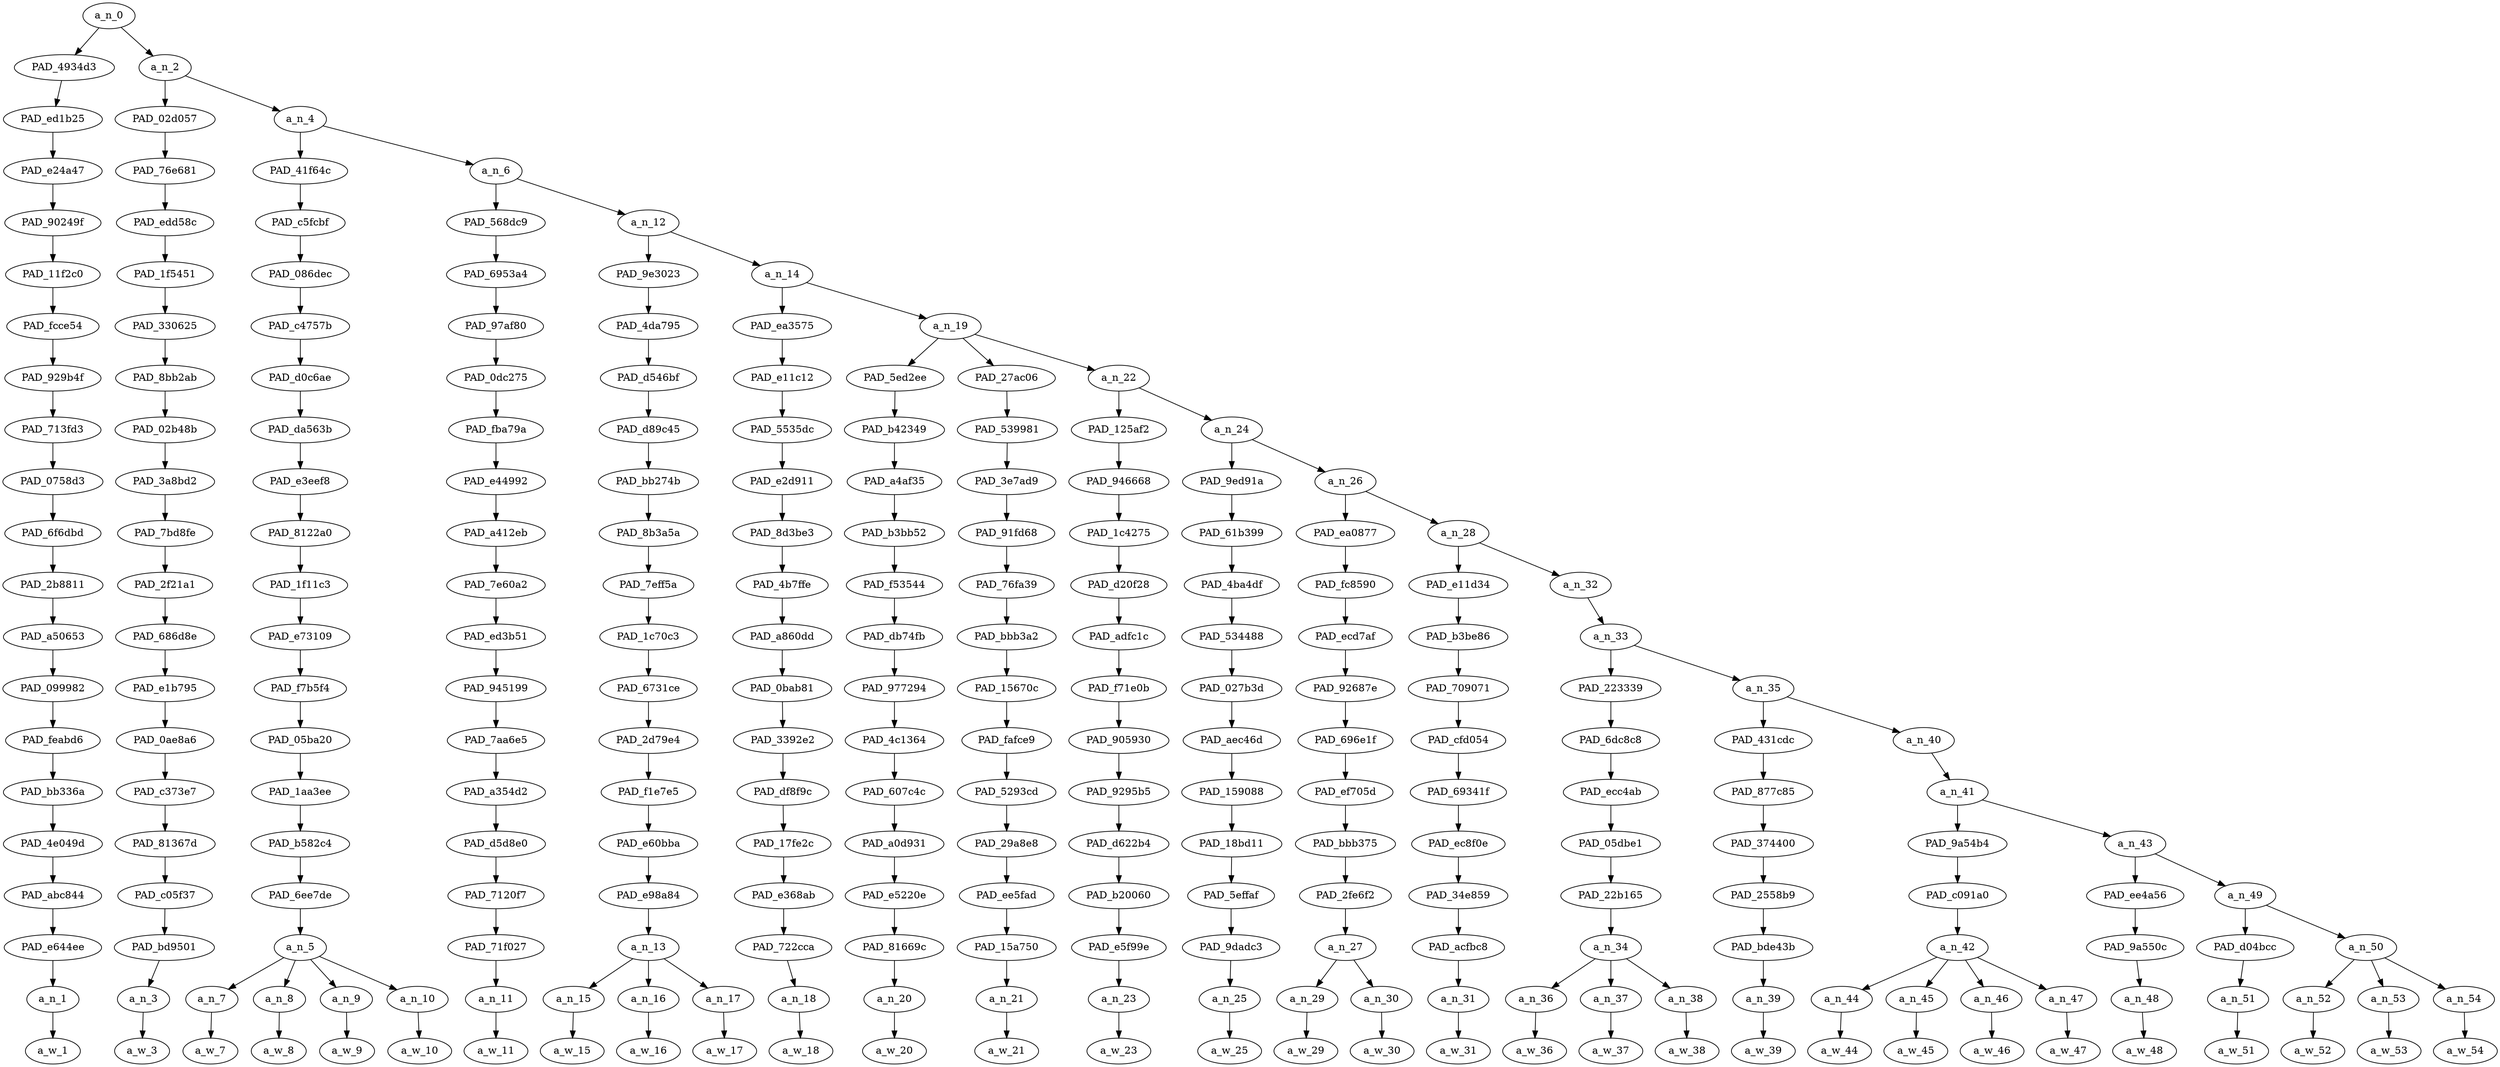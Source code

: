 strict digraph "" {
	a_n_0	[div_dir=1,
		index=0,
		level=20,
		pos="1.6631266276041665,20!",
		text_span="[0, 1, 2, 3, 4, 5, 6, 7, 8, 9, 10, 11, 12, 13, 14, 15, 16, 17, 18, 19, 20, 21, 22, 23, 24, 25, 26, 27, 28, 29, 30]",
		value=0.99999999];
	PAD_4934d3	[div_dir=1,
		index=0,
		level=19,
		pos="0.0,19!",
		text_span="[0]",
		value=0.03347129];
	a_n_0 -> PAD_4934d3;
	a_n_2	[div_dir=1,
		index=1,
		level=19,
		pos="3.326253255208333,19!",
		text_span="[1, 2, 3, 4, 5, 6, 7, 8, 9, 10, 11, 12, 13, 14, 15, 16, 17, 18, 19, 20, 21, 22, 23, 24, 25, 26, 27, 28, 29, 30]",
		value=0.96567402];
	a_n_0 -> a_n_2;
	PAD_ed1b25	[div_dir=1,
		index=0,
		level=18,
		pos="0.0,18!",
		text_span="[0]",
		value=0.03347129];
	PAD_4934d3 -> PAD_ed1b25;
	PAD_e24a47	[div_dir=1,
		index=0,
		level=17,
		pos="0.0,17!",
		text_span="[0]",
		value=0.03347129];
	PAD_ed1b25 -> PAD_e24a47;
	PAD_90249f	[div_dir=1,
		index=0,
		level=16,
		pos="0.0,16!",
		text_span="[0]",
		value=0.03347129];
	PAD_e24a47 -> PAD_90249f;
	PAD_11f2c0	[div_dir=1,
		index=0,
		level=15,
		pos="0.0,15!",
		text_span="[0]",
		value=0.03347129];
	PAD_90249f -> PAD_11f2c0;
	PAD_fcce54	[div_dir=1,
		index=0,
		level=14,
		pos="0.0,14!",
		text_span="[0]",
		value=0.03347129];
	PAD_11f2c0 -> PAD_fcce54;
	PAD_929b4f	[div_dir=1,
		index=0,
		level=13,
		pos="0.0,13!",
		text_span="[0]",
		value=0.03347129];
	PAD_fcce54 -> PAD_929b4f;
	PAD_713fd3	[div_dir=1,
		index=0,
		level=12,
		pos="0.0,12!",
		text_span="[0]",
		value=0.03347129];
	PAD_929b4f -> PAD_713fd3;
	PAD_0758d3	[div_dir=1,
		index=0,
		level=11,
		pos="0.0,11!",
		text_span="[0]",
		value=0.03347129];
	PAD_713fd3 -> PAD_0758d3;
	PAD_6f6dbd	[div_dir=1,
		index=0,
		level=10,
		pos="0.0,10!",
		text_span="[0]",
		value=0.03347129];
	PAD_0758d3 -> PAD_6f6dbd;
	PAD_2b8811	[div_dir=1,
		index=0,
		level=9,
		pos="0.0,9!",
		text_span="[0]",
		value=0.03347129];
	PAD_6f6dbd -> PAD_2b8811;
	PAD_a50653	[div_dir=1,
		index=0,
		level=8,
		pos="0.0,8!",
		text_span="[0]",
		value=0.03347129];
	PAD_2b8811 -> PAD_a50653;
	PAD_099982	[div_dir=1,
		index=0,
		level=7,
		pos="0.0,7!",
		text_span="[0]",
		value=0.03347129];
	PAD_a50653 -> PAD_099982;
	PAD_feabd6	[div_dir=1,
		index=0,
		level=6,
		pos="0.0,6!",
		text_span="[0]",
		value=0.03347129];
	PAD_099982 -> PAD_feabd6;
	PAD_bb336a	[div_dir=1,
		index=0,
		level=5,
		pos="0.0,5!",
		text_span="[0]",
		value=0.03347129];
	PAD_feabd6 -> PAD_bb336a;
	PAD_4e049d	[div_dir=1,
		index=0,
		level=4,
		pos="0.0,4!",
		text_span="[0]",
		value=0.03347129];
	PAD_bb336a -> PAD_4e049d;
	PAD_abc844	[div_dir=1,
		index=0,
		level=3,
		pos="0.0,3!",
		text_span="[0]",
		value=0.03347129];
	PAD_4e049d -> PAD_abc844;
	PAD_e644ee	[div_dir=1,
		index=0,
		level=2,
		pos="0.0,2!",
		text_span="[0]",
		value=0.03347129];
	PAD_abc844 -> PAD_e644ee;
	a_n_1	[div_dir=1,
		index=0,
		level=1,
		pos="0.0,1!",
		text_span="[0]",
		value=0.03347129];
	PAD_e644ee -> a_n_1;
	a_w_1	[div_dir=0,
		index=0,
		level=0,
		pos="0,0!",
		text_span="[0]",
		value=baby];
	a_n_1 -> a_w_1;
	PAD_02d057	[div_dir=1,
		index=1,
		level=18,
		pos="1.0,18!",
		text_span="[1]",
		value=0.02713193];
	a_n_2 -> PAD_02d057;
	a_n_4	[div_dir=1,
		index=2,
		level=18,
		pos="5.652506510416666,18!",
		text_span="[2, 3, 4, 5, 6, 7, 8, 9, 10, 11, 12, 13, 14, 15, 16, 17, 18, 19, 20, 21, 22, 23, 24, 25, 26, 27, 28, 29, 30]",
		value=0.93770638];
	a_n_2 -> a_n_4;
	PAD_76e681	[div_dir=1,
		index=1,
		level=17,
		pos="1.0,17!",
		text_span="[1]",
		value=0.02713193];
	PAD_02d057 -> PAD_76e681;
	PAD_edd58c	[div_dir=1,
		index=1,
		level=16,
		pos="1.0,16!",
		text_span="[1]",
		value=0.02713193];
	PAD_76e681 -> PAD_edd58c;
	PAD_1f5451	[div_dir=1,
		index=1,
		level=15,
		pos="1.0,15!",
		text_span="[1]",
		value=0.02713193];
	PAD_edd58c -> PAD_1f5451;
	PAD_330625	[div_dir=1,
		index=1,
		level=14,
		pos="1.0,14!",
		text_span="[1]",
		value=0.02713193];
	PAD_1f5451 -> PAD_330625;
	PAD_8bb2ab	[div_dir=1,
		index=1,
		level=13,
		pos="1.0,13!",
		text_span="[1]",
		value=0.02713193];
	PAD_330625 -> PAD_8bb2ab;
	PAD_02b48b	[div_dir=1,
		index=1,
		level=12,
		pos="1.0,12!",
		text_span="[1]",
		value=0.02713193];
	PAD_8bb2ab -> PAD_02b48b;
	PAD_3a8bd2	[div_dir=1,
		index=1,
		level=11,
		pos="1.0,11!",
		text_span="[1]",
		value=0.02713193];
	PAD_02b48b -> PAD_3a8bd2;
	PAD_7bd8fe	[div_dir=1,
		index=1,
		level=10,
		pos="1.0,10!",
		text_span="[1]",
		value=0.02713193];
	PAD_3a8bd2 -> PAD_7bd8fe;
	PAD_2f21a1	[div_dir=1,
		index=1,
		level=9,
		pos="1.0,9!",
		text_span="[1]",
		value=0.02713193];
	PAD_7bd8fe -> PAD_2f21a1;
	PAD_686d8e	[div_dir=1,
		index=1,
		level=8,
		pos="1.0,8!",
		text_span="[1]",
		value=0.02713193];
	PAD_2f21a1 -> PAD_686d8e;
	PAD_e1b795	[div_dir=1,
		index=1,
		level=7,
		pos="1.0,7!",
		text_span="[1]",
		value=0.02713193];
	PAD_686d8e -> PAD_e1b795;
	PAD_0ae8a6	[div_dir=1,
		index=1,
		level=6,
		pos="1.0,6!",
		text_span="[1]",
		value=0.02713193];
	PAD_e1b795 -> PAD_0ae8a6;
	PAD_c373e7	[div_dir=1,
		index=1,
		level=5,
		pos="1.0,5!",
		text_span="[1]",
		value=0.02713193];
	PAD_0ae8a6 -> PAD_c373e7;
	PAD_81367d	[div_dir=1,
		index=1,
		level=4,
		pos="1.0,4!",
		text_span="[1]",
		value=0.02713193];
	PAD_c373e7 -> PAD_81367d;
	PAD_c05f37	[div_dir=1,
		index=1,
		level=3,
		pos="1.0,3!",
		text_span="[1]",
		value=0.02713193];
	PAD_81367d -> PAD_c05f37;
	PAD_bd9501	[div_dir=1,
		index=1,
		level=2,
		pos="1.0,2!",
		text_span="[1]",
		value=0.02713193];
	PAD_c05f37 -> PAD_bd9501;
	a_n_3	[div_dir=1,
		index=1,
		level=1,
		pos="1.0,1!",
		text_span="[1]",
		value=0.02713193];
	PAD_bd9501 -> a_n_3;
	a_w_3	[div_dir=0,
		index=1,
		level=0,
		pos="1,0!",
		text_span="[1]",
		value=was];
	a_n_3 -> a_w_3;
	PAD_41f64c	[div_dir=1,
		index=2,
		level=17,
		pos="3.5,17!",
		text_span="[2, 3, 4, 5]",
		value=0.14845388];
	a_n_4 -> PAD_41f64c;
	a_n_6	[div_dir=1,
		index=3,
		level=17,
		pos="7.805013020833333,17!",
		text_span="[6, 7, 8, 9, 10, 11, 12, 13, 14, 15, 16, 17, 18, 19, 20, 21, 22, 23, 24, 25, 26, 27, 28, 29, 30]",
		value=0.78841274];
	a_n_4 -> a_n_6;
	PAD_c5fcbf	[div_dir=1,
		index=2,
		level=16,
		pos="3.5,16!",
		text_span="[2, 3, 4, 5]",
		value=0.14845388];
	PAD_41f64c -> PAD_c5fcbf;
	PAD_086dec	[div_dir=1,
		index=2,
		level=15,
		pos="3.5,15!",
		text_span="[2, 3, 4, 5]",
		value=0.14845388];
	PAD_c5fcbf -> PAD_086dec;
	PAD_c4757b	[div_dir=1,
		index=2,
		level=14,
		pos="3.5,14!",
		text_span="[2, 3, 4, 5]",
		value=0.14845388];
	PAD_086dec -> PAD_c4757b;
	PAD_d0c6ae	[div_dir=1,
		index=2,
		level=13,
		pos="3.5,13!",
		text_span="[2, 3, 4, 5]",
		value=0.14845388];
	PAD_c4757b -> PAD_d0c6ae;
	PAD_da563b	[div_dir=1,
		index=2,
		level=12,
		pos="3.5,12!",
		text_span="[2, 3, 4, 5]",
		value=0.14845388];
	PAD_d0c6ae -> PAD_da563b;
	PAD_e3eef8	[div_dir=1,
		index=2,
		level=11,
		pos="3.5,11!",
		text_span="[2, 3, 4, 5]",
		value=0.14845388];
	PAD_da563b -> PAD_e3eef8;
	PAD_8122a0	[div_dir=1,
		index=2,
		level=10,
		pos="3.5,10!",
		text_span="[2, 3, 4, 5]",
		value=0.14845388];
	PAD_e3eef8 -> PAD_8122a0;
	PAD_1f11c3	[div_dir=1,
		index=2,
		level=9,
		pos="3.5,9!",
		text_span="[2, 3, 4, 5]",
		value=0.14845388];
	PAD_8122a0 -> PAD_1f11c3;
	PAD_e73109	[div_dir=1,
		index=2,
		level=8,
		pos="3.5,8!",
		text_span="[2, 3, 4, 5]",
		value=0.14845388];
	PAD_1f11c3 -> PAD_e73109;
	PAD_f7b5f4	[div_dir=1,
		index=2,
		level=7,
		pos="3.5,7!",
		text_span="[2, 3, 4, 5]",
		value=0.14845388];
	PAD_e73109 -> PAD_f7b5f4;
	PAD_05ba20	[div_dir=1,
		index=2,
		level=6,
		pos="3.5,6!",
		text_span="[2, 3, 4, 5]",
		value=0.14845388];
	PAD_f7b5f4 -> PAD_05ba20;
	PAD_1aa3ee	[div_dir=1,
		index=2,
		level=5,
		pos="3.5,5!",
		text_span="[2, 3, 4, 5]",
		value=0.14845388];
	PAD_05ba20 -> PAD_1aa3ee;
	PAD_b582c4	[div_dir=1,
		index=2,
		level=4,
		pos="3.5,4!",
		text_span="[2, 3, 4, 5]",
		value=0.14845388];
	PAD_1aa3ee -> PAD_b582c4;
	PAD_6ee7de	[div_dir=1,
		index=2,
		level=3,
		pos="3.5,3!",
		text_span="[2, 3, 4, 5]",
		value=0.14845388];
	PAD_b582c4 -> PAD_6ee7de;
	a_n_5	[div_dir=1,
		index=2,
		level=2,
		pos="3.5,2!",
		text_span="[2, 3, 4, 5]",
		value=0.14845388];
	PAD_6ee7de -> a_n_5;
	a_n_7	[div_dir=1,
		index=2,
		level=1,
		pos="2.0,1!",
		text_span="[2]",
		value=0.02614039];
	a_n_5 -> a_n_7;
	a_n_8	[div_dir=-1,
		index=3,
		level=1,
		pos="3.0,1!",
		text_span="[3]",
		value=0.03850907];
	a_n_5 -> a_n_8;
	a_n_9	[div_dir=1,
		index=4,
		level=1,
		pos="4.0,1!",
		text_span="[4]",
		value=0.05440895];
	a_n_5 -> a_n_9;
	a_n_10	[div_dir=1,
		index=5,
		level=1,
		pos="5.0,1!",
		text_span="[5]",
		value=0.02909021];
	a_n_5 -> a_n_10;
	a_w_7	[div_dir=0,
		index=2,
		level=0,
		pos="2,0!",
		text_span="[2]",
		value=a];
	a_n_7 -> a_w_7;
	a_w_8	[div_dir=0,
		index=3,
		level=0,
		pos="3,0!",
		text_span="[3]",
		value=black];
	a_n_8 -> a_w_8;
	a_w_9	[div_dir=0,
		index=4,
		level=0,
		pos="4,0!",
		text_span="[4]",
		value=sheep];
	a_n_9 -> a_w_9;
	a_w_10	[div_dir=0,
		index=5,
		level=0,
		pos="5,0!",
		text_span="[5]",
		value=baby1];
	a_n_10 -> a_w_10;
	PAD_568dc9	[div_dir=1,
		index=3,
		level=16,
		pos="6.0,16!",
		text_span="[6]",
		value=0.02156317];
	a_n_6 -> PAD_568dc9;
	a_n_12	[div_dir=1,
		index=4,
		level=16,
		pos="9.610026041666666,16!",
		text_span="[7, 8, 9, 10, 11, 12, 13, 14, 15, 16, 17, 18, 19, 20, 21, 22, 23, 24, 25, 26, 27, 28, 29, 30]",
		value=0.76606726];
	a_n_6 -> a_n_12;
	PAD_6953a4	[div_dir=1,
		index=3,
		level=15,
		pos="6.0,15!",
		text_span="[6]",
		value=0.02156317];
	PAD_568dc9 -> PAD_6953a4;
	PAD_97af80	[div_dir=1,
		index=3,
		level=14,
		pos="6.0,14!",
		text_span="[6]",
		value=0.02156317];
	PAD_6953a4 -> PAD_97af80;
	PAD_0dc275	[div_dir=1,
		index=3,
		level=13,
		pos="6.0,13!",
		text_span="[6]",
		value=0.02156317];
	PAD_97af80 -> PAD_0dc275;
	PAD_fba79a	[div_dir=1,
		index=3,
		level=12,
		pos="6.0,12!",
		text_span="[6]",
		value=0.02156317];
	PAD_0dc275 -> PAD_fba79a;
	PAD_e44992	[div_dir=1,
		index=3,
		level=11,
		pos="6.0,11!",
		text_span="[6]",
		value=0.02156317];
	PAD_fba79a -> PAD_e44992;
	PAD_a412eb	[div_dir=1,
		index=3,
		level=10,
		pos="6.0,10!",
		text_span="[6]",
		value=0.02156317];
	PAD_e44992 -> PAD_a412eb;
	PAD_7e60a2	[div_dir=1,
		index=3,
		level=9,
		pos="6.0,9!",
		text_span="[6]",
		value=0.02156317];
	PAD_a412eb -> PAD_7e60a2;
	PAD_ed3b51	[div_dir=1,
		index=3,
		level=8,
		pos="6.0,8!",
		text_span="[6]",
		value=0.02156317];
	PAD_7e60a2 -> PAD_ed3b51;
	PAD_945199	[div_dir=1,
		index=3,
		level=7,
		pos="6.0,7!",
		text_span="[6]",
		value=0.02156317];
	PAD_ed3b51 -> PAD_945199;
	PAD_7aa6e5	[div_dir=1,
		index=3,
		level=6,
		pos="6.0,6!",
		text_span="[6]",
		value=0.02156317];
	PAD_945199 -> PAD_7aa6e5;
	PAD_a354d2	[div_dir=1,
		index=3,
		level=5,
		pos="6.0,5!",
		text_span="[6]",
		value=0.02156317];
	PAD_7aa6e5 -> PAD_a354d2;
	PAD_d5d8e0	[div_dir=1,
		index=3,
		level=4,
		pos="6.0,4!",
		text_span="[6]",
		value=0.02156317];
	PAD_a354d2 -> PAD_d5d8e0;
	PAD_7120f7	[div_dir=1,
		index=3,
		level=3,
		pos="6.0,3!",
		text_span="[6]",
		value=0.02156317];
	PAD_d5d8e0 -> PAD_7120f7;
	PAD_71f027	[div_dir=1,
		index=3,
		level=2,
		pos="6.0,2!",
		text_span="[6]",
		value=0.02156317];
	PAD_7120f7 -> PAD_71f027;
	a_n_11	[div_dir=1,
		index=6,
		level=1,
		pos="6.0,1!",
		text_span="[6]",
		value=0.02156317];
	PAD_71f027 -> a_n_11;
	a_w_11	[div_dir=0,
		index=6,
		level=0,
		pos="6,0!",
		text_span="[6]",
		value=was1];
	a_n_11 -> a_w_11;
	PAD_9e3023	[div_dir=1,
		index=4,
		level=15,
		pos="8.0,15!",
		text_span="[7, 8, 9]",
		value=0.08867391];
	a_n_12 -> PAD_9e3023;
	a_n_14	[div_dir=1,
		index=5,
		level=15,
		pos="11.220052083333332,15!",
		text_span="[10, 11, 12, 13, 14, 15, 16, 17, 18, 19, 20, 21, 22, 23, 24, 25, 26, 27, 28, 29, 30]",
		value=0.67660207];
	a_n_12 -> a_n_14;
	PAD_4da795	[div_dir=1,
		index=4,
		level=14,
		pos="8.0,14!",
		text_span="[7, 8, 9]",
		value=0.08867391];
	PAD_9e3023 -> PAD_4da795;
	PAD_d546bf	[div_dir=1,
		index=4,
		level=13,
		pos="8.0,13!",
		text_span="[7, 8, 9]",
		value=0.08867391];
	PAD_4da795 -> PAD_d546bf;
	PAD_d89c45	[div_dir=1,
		index=4,
		level=12,
		pos="8.0,12!",
		text_span="[7, 8, 9]",
		value=0.08867391];
	PAD_d546bf -> PAD_d89c45;
	PAD_bb274b	[div_dir=1,
		index=4,
		level=11,
		pos="8.0,11!",
		text_span="[7, 8, 9]",
		value=0.08867391];
	PAD_d89c45 -> PAD_bb274b;
	PAD_8b3a5a	[div_dir=1,
		index=4,
		level=10,
		pos="8.0,10!",
		text_span="[7, 8, 9]",
		value=0.08867391];
	PAD_bb274b -> PAD_8b3a5a;
	PAD_7eff5a	[div_dir=1,
		index=4,
		level=9,
		pos="8.0,9!",
		text_span="[7, 8, 9]",
		value=0.08867391];
	PAD_8b3a5a -> PAD_7eff5a;
	PAD_1c70c3	[div_dir=1,
		index=4,
		level=8,
		pos="8.0,8!",
		text_span="[7, 8, 9]",
		value=0.08867391];
	PAD_7eff5a -> PAD_1c70c3;
	PAD_6731ce	[div_dir=1,
		index=4,
		level=7,
		pos="8.0,7!",
		text_span="[7, 8, 9]",
		value=0.08867391];
	PAD_1c70c3 -> PAD_6731ce;
	PAD_2d79e4	[div_dir=1,
		index=4,
		level=6,
		pos="8.0,6!",
		text_span="[7, 8, 9]",
		value=0.08867391];
	PAD_6731ce -> PAD_2d79e4;
	PAD_f1e7e5	[div_dir=1,
		index=4,
		level=5,
		pos="8.0,5!",
		text_span="[7, 8, 9]",
		value=0.08867391];
	PAD_2d79e4 -> PAD_f1e7e5;
	PAD_e60bba	[div_dir=1,
		index=4,
		level=4,
		pos="8.0,4!",
		text_span="[7, 8, 9]",
		value=0.08867391];
	PAD_f1e7e5 -> PAD_e60bba;
	PAD_e98a84	[div_dir=1,
		index=4,
		level=3,
		pos="8.0,3!",
		text_span="[7, 8, 9]",
		value=0.08867391];
	PAD_e60bba -> PAD_e98a84;
	a_n_13	[div_dir=1,
		index=4,
		level=2,
		pos="8.0,2!",
		text_span="[7, 8, 9]",
		value=0.08867391];
	PAD_e98a84 -> a_n_13;
	a_n_15	[div_dir=1,
		index=7,
		level=1,
		pos="7.0,1!",
		text_span="[7]",
		value=0.01910100];
	a_n_13 -> a_n_15;
	a_n_16	[div_dir=1,
		index=8,
		level=1,
		pos="8.0,1!",
		text_span="[8]",
		value=0.04091046];
	a_n_13 -> a_n_16;
	a_n_17	[div_dir=1,
		index=9,
		level=1,
		pos="9.0,1!",
		text_span="[9]",
		value=0.02831493];
	a_n_13 -> a_n_17;
	a_w_15	[div_dir=0,
		index=7,
		level=0,
		pos="7,0!",
		text_span="[7]",
		value=a1];
	a_n_15 -> a_w_15;
	a_w_16	[div_dir=0,
		index=8,
		level=0,
		pos="8,0!",
		text_span="[8]",
		value=whore];
	a_n_16 -> a_w_16;
	a_w_17	[div_dir=0,
		index=9,
		level=0,
		pos="9,0!",
		text_span="[9]",
		value=baby2];
	a_n_17 -> a_w_17;
	PAD_ea3575	[div_dir=1,
		index=5,
		level=14,
		pos="10.0,14!",
		text_span="[10]",
		value=0.02346395];
	a_n_14 -> PAD_ea3575;
	a_n_19	[div_dir=1,
		index=6,
		level=14,
		pos="12.440104166666666,14!",
		text_span="[11, 12, 13, 14, 15, 16, 17, 18, 19, 20, 21, 22, 23, 24, 25, 26, 27, 28, 29, 30]",
		value=0.65242226];
	a_n_14 -> a_n_19;
	PAD_e11c12	[div_dir=1,
		index=5,
		level=13,
		pos="10.0,13!",
		text_span="[10]",
		value=0.02346395];
	PAD_ea3575 -> PAD_e11c12;
	PAD_5535dc	[div_dir=1,
		index=5,
		level=12,
		pos="10.0,12!",
		text_span="[10]",
		value=0.02346395];
	PAD_e11c12 -> PAD_5535dc;
	PAD_e2d911	[div_dir=1,
		index=5,
		level=11,
		pos="10.0,11!",
		text_span="[10]",
		value=0.02346395];
	PAD_5535dc -> PAD_e2d911;
	PAD_8d3be3	[div_dir=1,
		index=5,
		level=10,
		pos="10.0,10!",
		text_span="[10]",
		value=0.02346395];
	PAD_e2d911 -> PAD_8d3be3;
	PAD_4b7ffe	[div_dir=1,
		index=5,
		level=9,
		pos="10.0,9!",
		text_span="[10]",
		value=0.02346395];
	PAD_8d3be3 -> PAD_4b7ffe;
	PAD_a860dd	[div_dir=1,
		index=5,
		level=8,
		pos="10.0,8!",
		text_span="[10]",
		value=0.02346395];
	PAD_4b7ffe -> PAD_a860dd;
	PAD_0bab81	[div_dir=1,
		index=5,
		level=7,
		pos="10.0,7!",
		text_span="[10]",
		value=0.02346395];
	PAD_a860dd -> PAD_0bab81;
	PAD_3392e2	[div_dir=1,
		index=5,
		level=6,
		pos="10.0,6!",
		text_span="[10]",
		value=0.02346395];
	PAD_0bab81 -> PAD_3392e2;
	PAD_df8f9c	[div_dir=1,
		index=5,
		level=5,
		pos="10.0,5!",
		text_span="[10]",
		value=0.02346395];
	PAD_3392e2 -> PAD_df8f9c;
	PAD_17fe2c	[div_dir=1,
		index=5,
		level=4,
		pos="10.0,4!",
		text_span="[10]",
		value=0.02346395];
	PAD_df8f9c -> PAD_17fe2c;
	PAD_e368ab	[div_dir=1,
		index=5,
		level=3,
		pos="10.0,3!",
		text_span="[10]",
		value=0.02346395];
	PAD_17fe2c -> PAD_e368ab;
	PAD_722cca	[div_dir=1,
		index=5,
		level=2,
		pos="10.0,2!",
		text_span="[10]",
		value=0.02346395];
	PAD_e368ab -> PAD_722cca;
	a_n_18	[div_dir=1,
		index=10,
		level=1,
		pos="10.0,1!",
		text_span="[10]",
		value=0.02346395];
	PAD_722cca -> a_n_18;
	a_w_18	[div_dir=0,
		index=10,
		level=0,
		pos="10,0!",
		text_span="[10]",
		value=gotten];
	a_n_18 -> a_w_18;
	PAD_5ed2ee	[div_dir=1,
		index=6,
		level=13,
		pos="11.0,13!",
		text_span="[11]",
		value=0.02164748];
	a_n_19 -> PAD_5ed2ee;
	PAD_27ac06	[div_dir=1,
		index=7,
		level=13,
		pos="12.0,13!",
		text_span="[12]",
		value=0.01948332];
	a_n_19 -> PAD_27ac06;
	a_n_22	[div_dir=1,
		index=8,
		level=13,
		pos="14.3203125,13!",
		text_span="[13, 14, 15, 16, 17, 18, 19, 20, 21, 22, 23, 24, 25, 26, 27, 28, 29, 30]",
		value=0.61056722];
	a_n_19 -> a_n_22;
	PAD_b42349	[div_dir=1,
		index=6,
		level=12,
		pos="11.0,12!",
		text_span="[11]",
		value=0.02164748];
	PAD_5ed2ee -> PAD_b42349;
	PAD_a4af35	[div_dir=1,
		index=6,
		level=11,
		pos="11.0,11!",
		text_span="[11]",
		value=0.02164748];
	PAD_b42349 -> PAD_a4af35;
	PAD_b3bb52	[div_dir=1,
		index=6,
		level=10,
		pos="11.0,10!",
		text_span="[11]",
		value=0.02164748];
	PAD_a4af35 -> PAD_b3bb52;
	PAD_f53544	[div_dir=1,
		index=6,
		level=9,
		pos="11.0,9!",
		text_span="[11]",
		value=0.02164748];
	PAD_b3bb52 -> PAD_f53544;
	PAD_db74fb	[div_dir=1,
		index=6,
		level=8,
		pos="11.0,8!",
		text_span="[11]",
		value=0.02164748];
	PAD_f53544 -> PAD_db74fb;
	PAD_977294	[div_dir=1,
		index=6,
		level=7,
		pos="11.0,7!",
		text_span="[11]",
		value=0.02164748];
	PAD_db74fb -> PAD_977294;
	PAD_4c1364	[div_dir=1,
		index=6,
		level=6,
		pos="11.0,6!",
		text_span="[11]",
		value=0.02164748];
	PAD_977294 -> PAD_4c1364;
	PAD_607c4c	[div_dir=1,
		index=6,
		level=5,
		pos="11.0,5!",
		text_span="[11]",
		value=0.02164748];
	PAD_4c1364 -> PAD_607c4c;
	PAD_a0d931	[div_dir=1,
		index=6,
		level=4,
		pos="11.0,4!",
		text_span="[11]",
		value=0.02164748];
	PAD_607c4c -> PAD_a0d931;
	PAD_e5220e	[div_dir=1,
		index=6,
		level=3,
		pos="11.0,3!",
		text_span="[11]",
		value=0.02164748];
	PAD_a0d931 -> PAD_e5220e;
	PAD_81669c	[div_dir=1,
		index=6,
		level=2,
		pos="11.0,2!",
		text_span="[11]",
		value=0.02164748];
	PAD_e5220e -> PAD_81669c;
	a_n_20	[div_dir=1,
		index=11,
		level=1,
		pos="11.0,1!",
		text_span="[11]",
		value=0.02164748];
	PAD_81669c -> a_n_20;
	a_w_20	[div_dir=0,
		index=11,
		level=0,
		pos="11,0!",
		text_span="[11]",
		value=big];
	a_n_20 -> a_w_20;
	PAD_539981	[div_dir=1,
		index=7,
		level=12,
		pos="12.0,12!",
		text_span="[12]",
		value=0.01948332];
	PAD_27ac06 -> PAD_539981;
	PAD_3e7ad9	[div_dir=1,
		index=7,
		level=11,
		pos="12.0,11!",
		text_span="[12]",
		value=0.01948332];
	PAD_539981 -> PAD_3e7ad9;
	PAD_91fd68	[div_dir=1,
		index=7,
		level=10,
		pos="12.0,10!",
		text_span="[12]",
		value=0.01948332];
	PAD_3e7ad9 -> PAD_91fd68;
	PAD_76fa39	[div_dir=1,
		index=7,
		level=9,
		pos="12.0,9!",
		text_span="[12]",
		value=0.01948332];
	PAD_91fd68 -> PAD_76fa39;
	PAD_bbb3a2	[div_dir=1,
		index=7,
		level=8,
		pos="12.0,8!",
		text_span="[12]",
		value=0.01948332];
	PAD_76fa39 -> PAD_bbb3a2;
	PAD_15670c	[div_dir=1,
		index=7,
		level=7,
		pos="12.0,7!",
		text_span="[12]",
		value=0.01948332];
	PAD_bbb3a2 -> PAD_15670c;
	PAD_fafce9	[div_dir=1,
		index=7,
		level=6,
		pos="12.0,6!",
		text_span="[12]",
		value=0.01948332];
	PAD_15670c -> PAD_fafce9;
	PAD_5293cd	[div_dir=1,
		index=7,
		level=5,
		pos="12.0,5!",
		text_span="[12]",
		value=0.01948332];
	PAD_fafce9 -> PAD_5293cd;
	PAD_29a8e8	[div_dir=1,
		index=7,
		level=4,
		pos="12.0,4!",
		text_span="[12]",
		value=0.01948332];
	PAD_5293cd -> PAD_29a8e8;
	PAD_ee5fad	[div_dir=1,
		index=7,
		level=3,
		pos="12.0,3!",
		text_span="[12]",
		value=0.01948332];
	PAD_29a8e8 -> PAD_ee5fad;
	PAD_15a750	[div_dir=1,
		index=7,
		level=2,
		pos="12.0,2!",
		text_span="[12]",
		value=0.01948332];
	PAD_ee5fad -> PAD_15a750;
	a_n_21	[div_dir=1,
		index=12,
		level=1,
		pos="12.0,1!",
		text_span="[12]",
		value=0.01948332];
	PAD_15a750 -> a_n_21;
	a_w_21	[div_dir=0,
		index=12,
		level=0,
		pos="12,0!",
		text_span="[12]",
		value=and];
	a_n_21 -> a_w_21;
	PAD_125af2	[div_dir=1,
		index=8,
		level=12,
		pos="13.0,12!",
		text_span="[13]",
		value=0.02299227];
	a_n_22 -> PAD_125af2;
	a_n_24	[div_dir=1,
		index=9,
		level=12,
		pos="15.640625,12!",
		text_span="[14, 15, 16, 17, 18, 19, 20, 21, 22, 23, 24, 25, 26, 27, 28, 29, 30]",
		value=0.58683669];
	a_n_22 -> a_n_24;
	PAD_946668	[div_dir=1,
		index=8,
		level=11,
		pos="13.0,11!",
		text_span="[13]",
		value=0.02299227];
	PAD_125af2 -> PAD_946668;
	PAD_1c4275	[div_dir=1,
		index=8,
		level=10,
		pos="13.0,10!",
		text_span="[13]",
		value=0.02299227];
	PAD_946668 -> PAD_1c4275;
	PAD_d20f28	[div_dir=1,
		index=8,
		level=9,
		pos="13.0,9!",
		text_span="[13]",
		value=0.02299227];
	PAD_1c4275 -> PAD_d20f28;
	PAD_adfc1c	[div_dir=1,
		index=8,
		level=8,
		pos="13.0,8!",
		text_span="[13]",
		value=0.02299227];
	PAD_d20f28 -> PAD_adfc1c;
	PAD_f71e0b	[div_dir=1,
		index=8,
		level=7,
		pos="13.0,7!",
		text_span="[13]",
		value=0.02299227];
	PAD_adfc1c -> PAD_f71e0b;
	PAD_905930	[div_dir=1,
		index=8,
		level=6,
		pos="13.0,6!",
		text_span="[13]",
		value=0.02299227];
	PAD_f71e0b -> PAD_905930;
	PAD_9295b5	[div_dir=1,
		index=8,
		level=5,
		pos="13.0,5!",
		text_span="[13]",
		value=0.02299227];
	PAD_905930 -> PAD_9295b5;
	PAD_d622b4	[div_dir=1,
		index=8,
		level=4,
		pos="13.0,4!",
		text_span="[13]",
		value=0.02299227];
	PAD_9295b5 -> PAD_d622b4;
	PAD_b20060	[div_dir=1,
		index=8,
		level=3,
		pos="13.0,3!",
		text_span="[13]",
		value=0.02299227];
	PAD_d622b4 -> PAD_b20060;
	PAD_e5f99e	[div_dir=1,
		index=8,
		level=2,
		pos="13.0,2!",
		text_span="[13]",
		value=0.02299227];
	PAD_b20060 -> PAD_e5f99e;
	a_n_23	[div_dir=1,
		index=13,
		level=1,
		pos="13.0,1!",
		text_span="[13]",
		value=0.02299227];
	PAD_e5f99e -> a_n_23;
	a_w_23	[div_dir=0,
		index=13,
		level=0,
		pos="13,0!",
		text_span="[13]",
		value=baby3];
	a_n_23 -> a_w_23;
	PAD_9ed91a	[div_dir=-1,
		index=9,
		level=11,
		pos="14.0,11!",
		text_span="[14]",
		value=0.02112687];
	a_n_24 -> PAD_9ed91a;
	a_n_26	[div_dir=1,
		index=10,
		level=11,
		pos="17.28125,11!",
		text_span="[15, 16, 17, 18, 19, 20, 21, 22, 23, 24, 25, 26, 27, 28, 29, 30]",
		value=0.56497247];
	a_n_24 -> a_n_26;
	PAD_61b399	[div_dir=-1,
		index=9,
		level=10,
		pos="14.0,10!",
		text_span="[14]",
		value=0.02112687];
	PAD_9ed91a -> PAD_61b399;
	PAD_4ba4df	[div_dir=-1,
		index=9,
		level=9,
		pos="14.0,9!",
		text_span="[14]",
		value=0.02112687];
	PAD_61b399 -> PAD_4ba4df;
	PAD_534488	[div_dir=-1,
		index=9,
		level=8,
		pos="14.0,8!",
		text_span="[14]",
		value=0.02112687];
	PAD_4ba4df -> PAD_534488;
	PAD_027b3d	[div_dir=-1,
		index=9,
		level=7,
		pos="14.0,7!",
		text_span="[14]",
		value=0.02112687];
	PAD_534488 -> PAD_027b3d;
	PAD_aec46d	[div_dir=-1,
		index=9,
		level=6,
		pos="14.0,6!",
		text_span="[14]",
		value=0.02112687];
	PAD_027b3d -> PAD_aec46d;
	PAD_159088	[div_dir=-1,
		index=9,
		level=5,
		pos="14.0,5!",
		text_span="[14]",
		value=0.02112687];
	PAD_aec46d -> PAD_159088;
	PAD_18bd11	[div_dir=-1,
		index=9,
		level=4,
		pos="14.0,4!",
		text_span="[14]",
		value=0.02112687];
	PAD_159088 -> PAD_18bd11;
	PAD_5effaf	[div_dir=-1,
		index=9,
		level=3,
		pos="14.0,3!",
		text_span="[14]",
		value=0.02112687];
	PAD_18bd11 -> PAD_5effaf;
	PAD_9dadc3	[div_dir=-1,
		index=9,
		level=2,
		pos="14.0,2!",
		text_span="[14]",
		value=0.02112687];
	PAD_5effaf -> PAD_9dadc3;
	a_n_25	[div_dir=-1,
		index=14,
		level=1,
		pos="14.0,1!",
		text_span="[14]",
		value=0.02112687];
	PAD_9dadc3 -> a_n_25;
	a_w_25	[div_dir=0,
		index=14,
		level=0,
		pos="14,0!",
		text_span="[14]",
		value=getting];
	a_n_25 -> a_w_25;
	PAD_ea0877	[div_dir=1,
		index=10,
		level=10,
		pos="15.5,10!",
		text_span="[15, 16]",
		value=0.05032572];
	a_n_26 -> PAD_ea0877;
	a_n_28	[div_dir=1,
		index=11,
		level=10,
		pos="19.0625,10!",
		text_span="[17, 18, 19, 20, 21, 22, 23, 24, 25, 26, 27, 28, 29, 30]",
		value=0.51388478];
	a_n_26 -> a_n_28;
	PAD_fc8590	[div_dir=1,
		index=10,
		level=9,
		pos="15.5,9!",
		text_span="[15, 16]",
		value=0.05032572];
	PAD_ea0877 -> PAD_fc8590;
	PAD_ecd7af	[div_dir=1,
		index=10,
		level=8,
		pos="15.5,8!",
		text_span="[15, 16]",
		value=0.05032572];
	PAD_fc8590 -> PAD_ecd7af;
	PAD_92687e	[div_dir=1,
		index=10,
		level=7,
		pos="15.5,7!",
		text_span="[15, 16]",
		value=0.05032572];
	PAD_ecd7af -> PAD_92687e;
	PAD_696e1f	[div_dir=1,
		index=10,
		level=6,
		pos="15.5,6!",
		text_span="[15, 16]",
		value=0.05032572];
	PAD_92687e -> PAD_696e1f;
	PAD_ef705d	[div_dir=1,
		index=10,
		level=5,
		pos="15.5,5!",
		text_span="[15, 16]",
		value=0.05032572];
	PAD_696e1f -> PAD_ef705d;
	PAD_bbb375	[div_dir=1,
		index=10,
		level=4,
		pos="15.5,4!",
		text_span="[15, 16]",
		value=0.05032572];
	PAD_ef705d -> PAD_bbb375;
	PAD_2fe6f2	[div_dir=1,
		index=10,
		level=3,
		pos="15.5,3!",
		text_span="[15, 16]",
		value=0.05032572];
	PAD_bbb375 -> PAD_2fe6f2;
	a_n_27	[div_dir=1,
		index=10,
		level=2,
		pos="15.5,2!",
		text_span="[15, 16]",
		value=0.05032572];
	PAD_2fe6f2 -> a_n_27;
	a_n_29	[div_dir=1,
		index=15,
		level=1,
		pos="15.0,1!",
		text_span="[15]",
		value=0.02330775];
	a_n_27 -> a_n_29;
	a_n_30	[div_dir=1,
		index=16,
		level=1,
		pos="16.0,1!",
		text_span="[16]",
		value=0.02687584];
	a_n_27 -> a_n_30;
	a_w_29	[div_dir=0,
		index=15,
		level=0,
		pos="15,0!",
		text_span="[15]",
		value=bigger];
	a_n_29 -> a_w_29;
	a_w_30	[div_dir=0,
		index=16,
		level=0,
		pos="16,0!",
		text_span="[16]",
		value=baby4];
	a_n_30 -> a_w_30;
	PAD_e11d34	[div_dir=1,
		index=11,
		level=9,
		pos="17.0,9!",
		text_span="[17]",
		value=0.02436916];
	a_n_28 -> PAD_e11d34;
	a_n_32	[div_dir=1,
		index=12,
		level=9,
		pos="21.125,9!",
		text_span="[18, 19, 20, 21, 22, 23, 24, 25, 26, 27, 28, 29, 30]",
		value=0.48875713];
	a_n_28 -> a_n_32;
	PAD_b3be86	[div_dir=1,
		index=11,
		level=8,
		pos="17.0,8!",
		text_span="[17]",
		value=0.02436916];
	PAD_e11d34 -> PAD_b3be86;
	PAD_709071	[div_dir=1,
		index=11,
		level=7,
		pos="17.0,7!",
		text_span="[17]",
		value=0.02436916];
	PAD_b3be86 -> PAD_709071;
	PAD_cfd054	[div_dir=1,
		index=11,
		level=6,
		pos="17.0,6!",
		text_span="[17]",
		value=0.02436916];
	PAD_709071 -> PAD_cfd054;
	PAD_69341f	[div_dir=1,
		index=11,
		level=5,
		pos="17.0,5!",
		text_span="[17]",
		value=0.02436916];
	PAD_cfd054 -> PAD_69341f;
	PAD_ec8f0e	[div_dir=1,
		index=11,
		level=4,
		pos="17.0,4!",
		text_span="[17]",
		value=0.02436916];
	PAD_69341f -> PAD_ec8f0e;
	PAD_34e859	[div_dir=1,
		index=11,
		level=3,
		pos="17.0,3!",
		text_span="[17]",
		value=0.02436916];
	PAD_ec8f0e -> PAD_34e859;
	PAD_acfbc8	[div_dir=1,
		index=11,
		level=2,
		pos="17.0,2!",
		text_span="[17]",
		value=0.02436916];
	PAD_34e859 -> PAD_acfbc8;
	a_n_31	[div_dir=1,
		index=17,
		level=1,
		pos="17.0,1!",
		text_span="[17]",
		value=0.02436916];
	PAD_acfbc8 -> a_n_31;
	a_w_31	[div_dir=0,
		index=17,
		level=0,
		pos="17,0!",
		text_span="[17]",
		value=got];
	a_n_31 -> a_w_31;
	a_n_33	[div_dir=1,
		index=12,
		level=8,
		pos="21.125,8!",
		text_span="[18, 19, 20, 21, 22, 23, 24, 25, 26, 27, 28, 29, 30]",
		value=0.48799249];
	a_n_32 -> a_n_33;
	PAD_223339	[div_dir=1,
		index=12,
		level=7,
		pos="19.0,7!",
		text_span="[18, 19, 20]",
		value=0.06768351];
	a_n_33 -> PAD_223339;
	a_n_35	[div_dir=1,
		index=13,
		level=7,
		pos="23.25,7!",
		text_span="[21, 22, 23, 24, 25, 26, 27, 28, 29, 30]",
		value=0.41954435];
	a_n_33 -> a_n_35;
	PAD_6dc8c8	[div_dir=1,
		index=12,
		level=6,
		pos="19.0,6!",
		text_span="[18, 19, 20]",
		value=0.06768351];
	PAD_223339 -> PAD_6dc8c8;
	PAD_ecc4ab	[div_dir=1,
		index=12,
		level=5,
		pos="19.0,5!",
		text_span="[18, 19, 20]",
		value=0.06768351];
	PAD_6dc8c8 -> PAD_ecc4ab;
	PAD_05dbe1	[div_dir=1,
		index=12,
		level=4,
		pos="19.0,4!",
		text_span="[18, 19, 20]",
		value=0.06768351];
	PAD_ecc4ab -> PAD_05dbe1;
	PAD_22b165	[div_dir=1,
		index=12,
		level=3,
		pos="19.0,3!",
		text_span="[18, 19, 20]",
		value=0.06768351];
	PAD_05dbe1 -> PAD_22b165;
	a_n_34	[div_dir=1,
		index=12,
		level=2,
		pos="19.0,2!",
		text_span="[18, 19, 20]",
		value=0.06768351];
	PAD_22b165 -> a_n_34;
	a_n_36	[div_dir=1,
		index=18,
		level=1,
		pos="18.0,1!",
		text_span="[18]",
		value=0.02159933];
	a_n_34 -> a_n_36;
	a_n_37	[div_dir=1,
		index=19,
		level=1,
		pos="19.0,1!",
		text_span="[19]",
		value=0.02198861];
	a_n_34 -> a_n_37;
	a_n_38	[div_dir=1,
		index=20,
		level=1,
		pos="20.0,1!",
		text_span="[20]",
		value=0.02401272];
	a_n_34 -> a_n_38;
	a_w_36	[div_dir=0,
		index=18,
		level=0,
		pos="18,0!",
		text_span="[18]",
		value=some];
	a_n_36 -> a_w_36;
	a_w_37	[div_dir=0,
		index=19,
		level=0,
		pos="19,0!",
		text_span="[19]",
		value=then];
	a_n_37 -> a_w_37;
	a_w_38	[div_dir=0,
		index=20,
		level=0,
		pos="20,0!",
		text_span="[20]",
		value=baby5];
	a_n_38 -> a_w_38;
	PAD_431cdc	[div_dir=1,
		index=13,
		level=6,
		pos="21.0,6!",
		text_span="[21]",
		value=0.02236482];
	a_n_35 -> PAD_431cdc;
	a_n_40	[div_dir=1,
		index=14,
		level=6,
		pos="25.5,6!",
		text_span="[22, 23, 24, 25, 26, 27, 28, 29, 30]",
		value=0.39636218];
	a_n_35 -> a_n_40;
	PAD_877c85	[div_dir=1,
		index=13,
		level=5,
		pos="21.0,5!",
		text_span="[21]",
		value=0.02236482];
	PAD_431cdc -> PAD_877c85;
	PAD_374400	[div_dir=1,
		index=13,
		level=4,
		pos="21.0,4!",
		text_span="[21]",
		value=0.02236482];
	PAD_877c85 -> PAD_374400;
	PAD_2558b9	[div_dir=1,
		index=13,
		level=3,
		pos="21.0,3!",
		text_span="[21]",
		value=0.02236482];
	PAD_374400 -> PAD_2558b9;
	PAD_bde43b	[div_dir=1,
		index=13,
		level=2,
		pos="21.0,2!",
		text_span="[21]",
		value=0.02236482];
	PAD_2558b9 -> PAD_bde43b;
	a_n_39	[div_dir=1,
		index=21,
		level=1,
		pos="21.0,1!",
		text_span="[21]",
		value=0.02236482];
	PAD_bde43b -> a_n_39;
	a_w_39	[div_dir=0,
		index=21,
		level=0,
		pos="21,0!",
		text_span="[21]",
		value=want];
	a_n_39 -> a_w_39;
	a_n_41	[div_dir=1,
		index=14,
		level=5,
		pos="25.5,5!",
		text_span="[22, 23, 24, 25, 26, 27, 28, 29, 30]",
		value=0.39554042];
	a_n_40 -> a_n_41;
	PAD_9a54b4	[div_dir=1,
		index=14,
		level=4,
		pos="23.5,4!",
		text_span="[22, 23, 24, 25]",
		value=0.10628493];
	a_n_41 -> PAD_9a54b4;
	a_n_43	[div_dir=1,
		index=15,
		level=4,
		pos="27.5,4!",
		text_span="[26, 27, 28, 29, 30]",
		value=0.28843374];
	a_n_41 -> a_n_43;
	PAD_c091a0	[div_dir=1,
		index=14,
		level=3,
		pos="23.5,3!",
		text_span="[22, 23, 24, 25]",
		value=0.10628493];
	PAD_9a54b4 -> PAD_c091a0;
	a_n_42	[div_dir=1,
		index=14,
		level=2,
		pos="23.5,2!",
		text_span="[22, 23, 24, 25]",
		value=0.10628493];
	PAD_c091a0 -> a_n_42;
	a_n_44	[div_dir=1,
		index=22,
		level=1,
		pos="22.0,1!",
		text_span="[22]",
		value=0.02217263];
	a_n_42 -> a_n_44;
	a_n_45	[div_dir=1,
		index=23,
		level=1,
		pos="23.0,1!",
		text_span="[23]",
		value=0.02790079];
	a_n_42 -> a_n_45;
	a_n_46	[div_dir=1,
		index=24,
		level=1,
		pos="24.0,1!",
		text_span="[24]",
		value=0.02840741];
	a_n_42 -> a_n_46;
	a_n_47	[div_dir=1,
		index=25,
		level=1,
		pos="25.0,1!",
		text_span="[25]",
		value=0.02755632];
	a_n_42 -> a_n_47;
	a_w_44	[div_dir=0,
		index=22,
		level=0,
		pos="22,0!",
		text_span="[22]",
		value=more];
	a_n_44 -> a_w_44;
	a_w_45	[div_dir=0,
		index=23,
		level=0,
		pos="23,0!",
		text_span="[23]",
		value=baby6];
	a_n_45 -> a_w_45;
	a_w_46	[div_dir=0,
		index=24,
		level=0,
		pos="24,0!",
		text_span="[24]",
		value=baby7];
	a_n_46 -> a_w_46;
	a_w_47	[div_dir=0,
		index=25,
		level=0,
		pos="25,0!",
		text_span="[25]",
		value=baby8];
	a_n_47 -> a_w_47;
	PAD_ee4a56	[div_dir=1,
		index=15,
		level=3,
		pos="26.0,3!",
		text_span="[26]",
		value=0.02317211];
	a_n_43 -> PAD_ee4a56;
	a_n_49	[div_dir=1,
		index=16,
		level=3,
		pos="29.0,3!",
		text_span="[27, 28, 29, 30]",
		value=0.26440339];
	a_n_43 -> a_n_49;
	PAD_9a550c	[div_dir=1,
		index=15,
		level=2,
		pos="26.0,2!",
		text_span="[26]",
		value=0.02317211];
	PAD_ee4a56 -> PAD_9a550c;
	a_n_48	[div_dir=1,
		index=26,
		level=1,
		pos="26.0,1!",
		text_span="[26]",
		value=0.02317211];
	PAD_9a550c -> a_n_48;
	a_w_48	[div_dir=0,
		index=26,
		level=0,
		pos="26,0!",
		text_span="[26]",
		value=was2];
	a_n_48 -> a_w_48;
	PAD_d04bcc	[div_dir=1,
		index=17,
		level=2,
		pos="30.0,2!",
		text_span="[30]",
		value=0.15179983];
	a_n_49 -> PAD_d04bcc;
	a_n_50	[div_dir=1,
		index=16,
		level=2,
		pos="28.0,2!",
		text_span="[27, 28, 29]",
		value=0.11169631];
	a_n_49 -> a_n_50;
	a_n_51	[div_dir=1,
		index=30,
		level=1,
		pos="30.0,1!",
		text_span="[30]",
		value=0.15179983];
	PAD_d04bcc -> a_n_51;
	a_w_51	[div_dir=0,
		index=30,
		level=0,
		pos="30,0!",
		text_span="[30]",
		value=nigger];
	a_n_51 -> a_w_51;
	a_n_52	[div_dir=1,
		index=27,
		level=1,
		pos="27.0,1!",
		text_span="[27]",
		value=0.02976154];
	a_n_50 -> a_n_52;
	a_n_53	[div_dir=1,
		index=28,
		level=1,
		pos="28.0,1!",
		text_span="[28]",
		value=0.03664217];
	a_n_50 -> a_n_53;
	a_n_54	[div_dir=1,
		index=29,
		level=1,
		pos="29.0,1!",
		text_span="[29]",
		value=0.04510451];
	a_n_50 -> a_n_54;
	a_w_52	[div_dir=0,
		index=27,
		level=0,
		pos="27,0!",
		text_span="[27]",
		value=a2];
	a_n_52 -> a_w_52;
	a_w_53	[div_dir=0,
		index=28,
		level=0,
		pos="28,0!",
		text_span="[28]",
		value=rock];
	a_n_53 -> a_w_53;
	a_w_54	[div_dir=0,
		index=29,
		level=0,
		pos="29,0!",
		text_span="[29]",
		value=roll];
	a_n_54 -> a_w_54;
}
